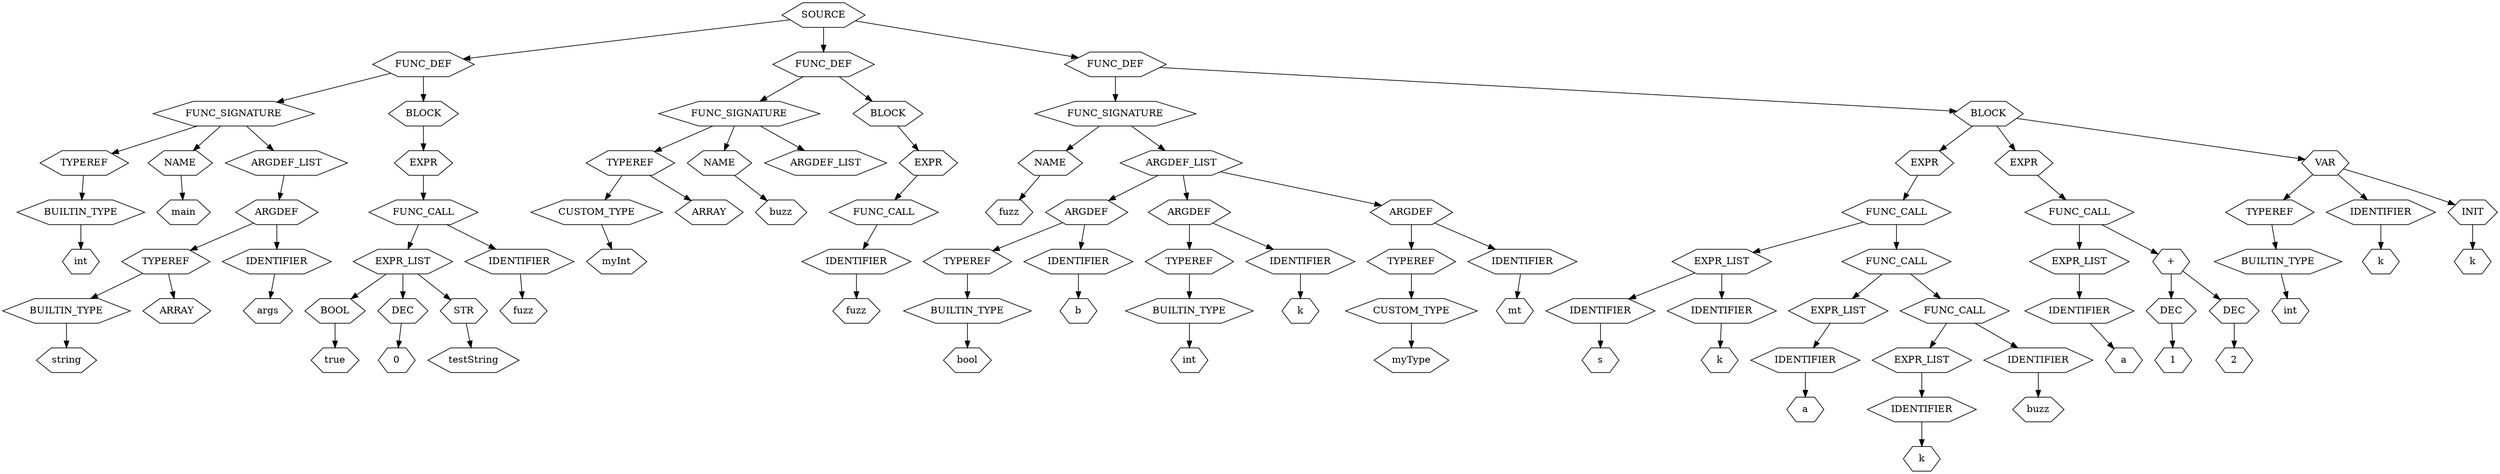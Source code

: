 digraph Tree {
    node [shape=hexagon];
    node_0 [label="SOURCE"]
    node_0 -> node_1;
    node_1 [label="FUNC_DEF"]
    node_1 -> node_2;
    node_2 [label="FUNC_SIGNATURE"]
    node_2 -> node_3;
    node_3 [label="TYPEREF"]
    node_3 -> node_4;
    node_4 [label="BUILTIN_TYPE"]
    node_4 -> node_5;
    node_5 [label="int"]
    node_2 -> node_6;
    node_6 [label="NAME"]
    node_6 -> node_7;
    node_7 [label="main"]
    node_2 -> node_8;
    node_8 [label="ARGDEF_LIST"]
    node_8 -> node_9;
    node_9 [label="ARGDEF"]
    node_9 -> node_10;
    node_10 [label="TYPEREF"]
    node_10 -> node_11;
    node_11 [label="BUILTIN_TYPE"]
    node_11 -> node_12;
    node_12 [label="string"]
    node_10 -> node_13;
    node_13 [label="ARRAY"]
    node_9 -> node_14;
    node_14 [label="IDENTIFIER"]
    node_14 -> node_15;
    node_15 [label="args"]
    node_1 -> node_16;
    node_16 [label="BLOCK"]
    node_16 -> node_17;
    node_17 [label="EXPR"]
    node_17 -> node_18;
    node_18 [label="FUNC_CALL"]
    node_18 -> node_19;
    node_19 [label="EXPR_LIST"]
    node_19 -> node_20;
    node_20 [label="BOOL"]
    node_20 -> node_21;
    node_21 [label="true"]
    node_19 -> node_22;
    node_22 [label="DEC"]
    node_22 -> node_23;
    node_23 [label="0"]
    node_19 -> node_24;
    node_24 [label="STR"]
    node_24 -> node_25;
    node_25 [label="testString"]
    node_18 -> node_26;
    node_26 [label="IDENTIFIER"]
    node_26 -> node_27;
    node_27 [label="fuzz"]
    node_0 -> node_28;
    node_28 [label="FUNC_DEF"]
    node_28 -> node_29;
    node_29 [label="FUNC_SIGNATURE"]
    node_29 -> node_30;
    node_30 [label="TYPEREF"]
    node_30 -> node_31;
    node_31 [label="CUSTOM_TYPE"]
    node_31 -> node_32;
    node_32 [label="myInt"]
    node_30 -> node_33;
    node_33 [label="ARRAY"]
    node_29 -> node_34;
    node_34 [label="NAME"]
    node_34 -> node_35;
    node_35 [label="buzz"]
    node_29 -> node_36;
    node_36 [label="ARGDEF_LIST"]
    node_28 -> node_37;
    node_37 [label="BLOCK"]
    node_37 -> node_38;
    node_38 [label="EXPR"]
    node_38 -> node_39;
    node_39 [label="FUNC_CALL"]
    node_39 -> node_40;
    node_40 [label="IDENTIFIER"]
    node_40 -> node_41;
    node_41 [label="fuzz"]
    node_0 -> node_42;
    node_42 [label="FUNC_DEF"]
    node_42 -> node_43;
    node_43 [label="FUNC_SIGNATURE"]
    node_43 -> node_44;
    node_44 [label="NAME"]
    node_44 -> node_45;
    node_45 [label="fuzz"]
    node_43 -> node_46;
    node_46 [label="ARGDEF_LIST"]
    node_46 -> node_47;
    node_47 [label="ARGDEF"]
    node_47 -> node_48;
    node_48 [label="TYPEREF"]
    node_48 -> node_49;
    node_49 [label="BUILTIN_TYPE"]
    node_49 -> node_50;
    node_50 [label="bool"]
    node_47 -> node_51;
    node_51 [label="IDENTIFIER"]
    node_51 -> node_52;
    node_52 [label="b"]
    node_46 -> node_53;
    node_53 [label="ARGDEF"]
    node_53 -> node_54;
    node_54 [label="TYPEREF"]
    node_54 -> node_55;
    node_55 [label="BUILTIN_TYPE"]
    node_55 -> node_56;
    node_56 [label="int"]
    node_53 -> node_57;
    node_57 [label="IDENTIFIER"]
    node_57 -> node_58;
    node_58 [label="k"]
    node_46 -> node_59;
    node_59 [label="ARGDEF"]
    node_59 -> node_60;
    node_60 [label="TYPEREF"]
    node_60 -> node_61;
    node_61 [label="CUSTOM_TYPE"]
    node_61 -> node_62;
    node_62 [label="myType"]
    node_59 -> node_63;
    node_63 [label="IDENTIFIER"]
    node_63 -> node_64;
    node_64 [label="mt"]
    node_42 -> node_65;
    node_65 [label="BLOCK"]
    node_65 -> node_66;
    node_66 [label="EXPR"]
    node_66 -> node_67;
    node_67 [label="FUNC_CALL"]
    node_67 -> node_68;
    node_68 [label="EXPR_LIST"]
    node_68 -> node_69;
    node_69 [label="IDENTIFIER"]
    node_69 -> node_70;
    node_70 [label="s"]
    node_68 -> node_71;
    node_71 [label="IDENTIFIER"]
    node_71 -> node_72;
    node_72 [label="k"]
    node_67 -> node_73;
    node_73 [label="FUNC_CALL"]
    node_73 -> node_74;
    node_74 [label="EXPR_LIST"]
    node_74 -> node_75;
    node_75 [label="IDENTIFIER"]
    node_75 -> node_76;
    node_76 [label="a"]
    node_73 -> node_77;
    node_77 [label="FUNC_CALL"]
    node_77 -> node_78;
    node_78 [label="EXPR_LIST"]
    node_78 -> node_79;
    node_79 [label="IDENTIFIER"]
    node_79 -> node_80;
    node_80 [label="k"]
    node_77 -> node_81;
    node_81 [label="IDENTIFIER"]
    node_81 -> node_82;
    node_82 [label="buzz"]
    node_65 -> node_83;
    node_83 [label="EXPR"]
    node_83 -> node_84;
    node_84 [label="FUNC_CALL"]
    node_84 -> node_85;
    node_85 [label="EXPR_LIST"]
    node_85 -> node_86;
    node_86 [label="IDENTIFIER"]
    node_86 -> node_87;
    node_87 [label="a"]
    node_84 -> node_88;
    node_88 [label="+"]
    node_88 -> node_89;
    node_89 [label="DEC"]
    node_89 -> node_90;
    node_90 [label="1"]
    node_88 -> node_91;
    node_91 [label="DEC"]
    node_91 -> node_92;
    node_92 [label="2"]
    node_65 -> node_93;
    node_93 [label="VAR"]
    node_93 -> node_94;
    node_94 [label="TYPEREF"]
    node_94 -> node_95;
    node_95 [label="BUILTIN_TYPE"]
    node_95 -> node_96;
    node_96 [label="int"]
    node_93 -> node_97;
    node_97 [label="IDENTIFIER"]
    node_97 -> node_98;
    node_98 [label="k"]
    node_93 -> node_99;
    node_99 [label="INIT"]
    node_99 -> node_100;
    node_100 [label="k"]
}
